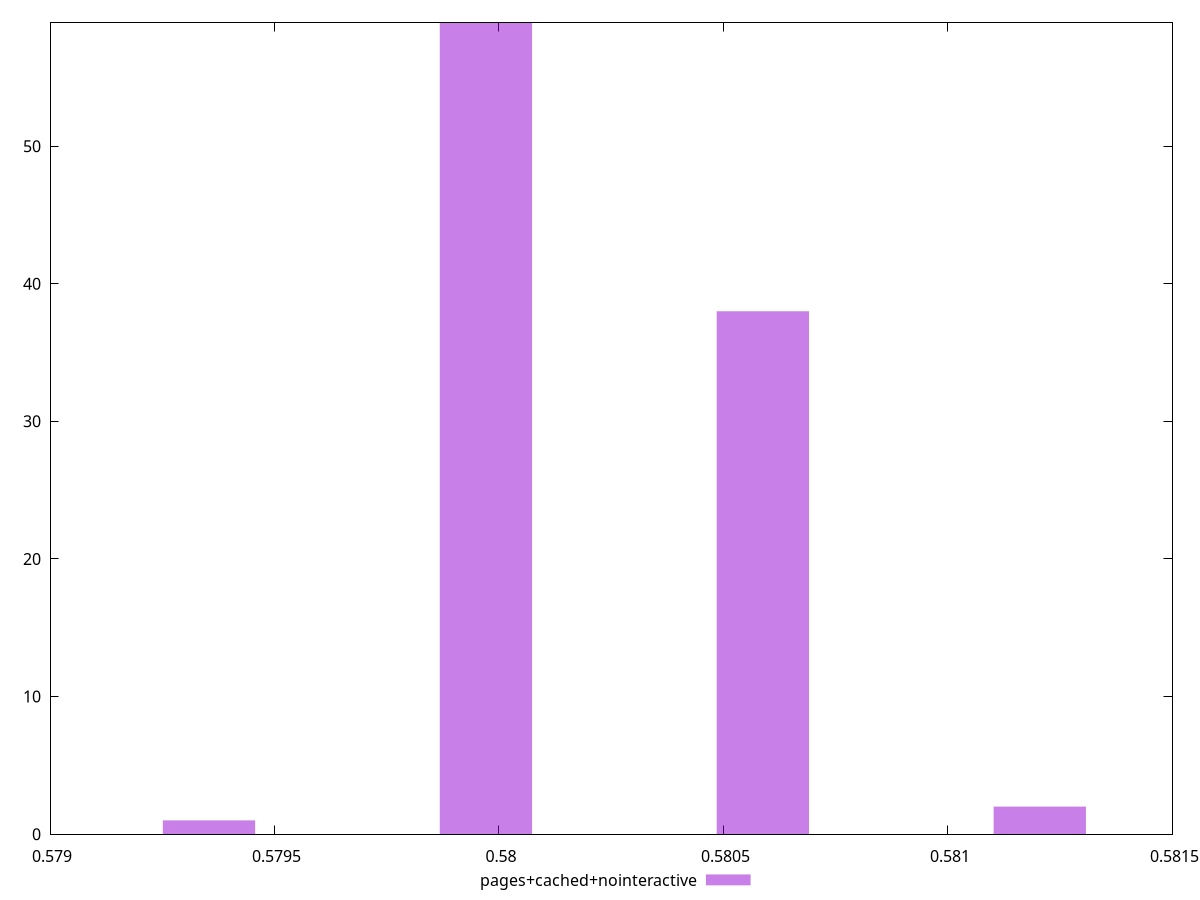 $_pagesCachedNointeractive <<EOF
0.5799708707315303 59
0.5805876423062183 38
0.5793540991568424 1
0.5812044138809062 2
EOF
set key outside below
set terminal pngcairo
set output "report_00006_2020-11-02T20-21-41.718Z/uses-rel-preload/pages+cached+nointeractive//hist.png"
set yrange [0:59]
set boxwidth 0.00020559052489596964
set style fill transparent solid 0.5 noborder
plot $_pagesCachedNointeractive title "pages+cached+nointeractive" with boxes ,